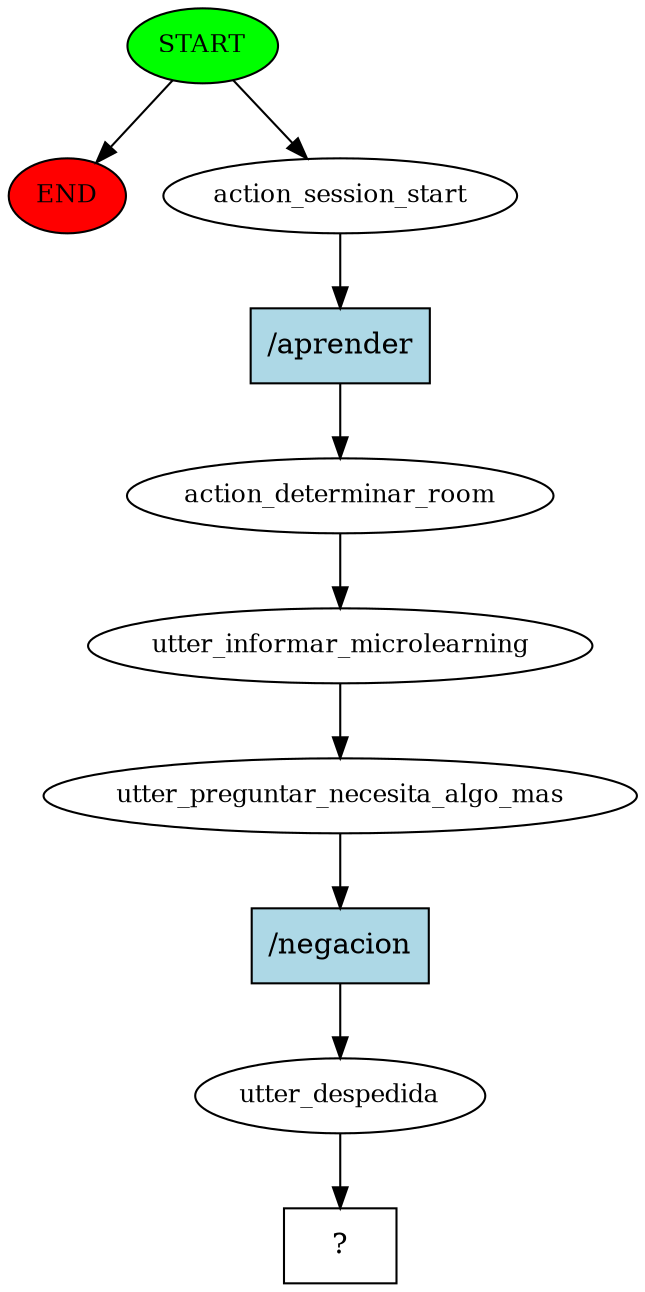 digraph  {
0 [class="start active", fillcolor=green, fontsize=12, label=START, style=filled];
"-1" [class=end, fillcolor=red, fontsize=12, label=END, style=filled];
1 [class=active, fontsize=12, label=action_session_start];
2 [class=active, fontsize=12, label=action_determinar_room];
3 [class=active, fontsize=12, label=utter_informar_microlearning];
4 [class=active, fontsize=12, label=utter_preguntar_necesita_algo_mas];
5 [class=active, fontsize=12, label=utter_despedida];
6 [class="intent dashed active", label="  ?  ", shape=rect];
7 [class="intent active", fillcolor=lightblue, label="/aprender", shape=rect, style=filled];
8 [class="intent active", fillcolor=lightblue, label="/negacion", shape=rect, style=filled];
0 -> "-1"  [class="", key=NONE, label=""];
0 -> 1  [class=active, key=NONE, label=""];
1 -> 7  [class=active, key=0];
2 -> 3  [class=active, key=NONE, label=""];
3 -> 4  [class=active, key=NONE, label=""];
4 -> 8  [class=active, key=0];
5 -> 6  [class=active, key=NONE, label=""];
7 -> 2  [class=active, key=0];
8 -> 5  [class=active, key=0];
}

